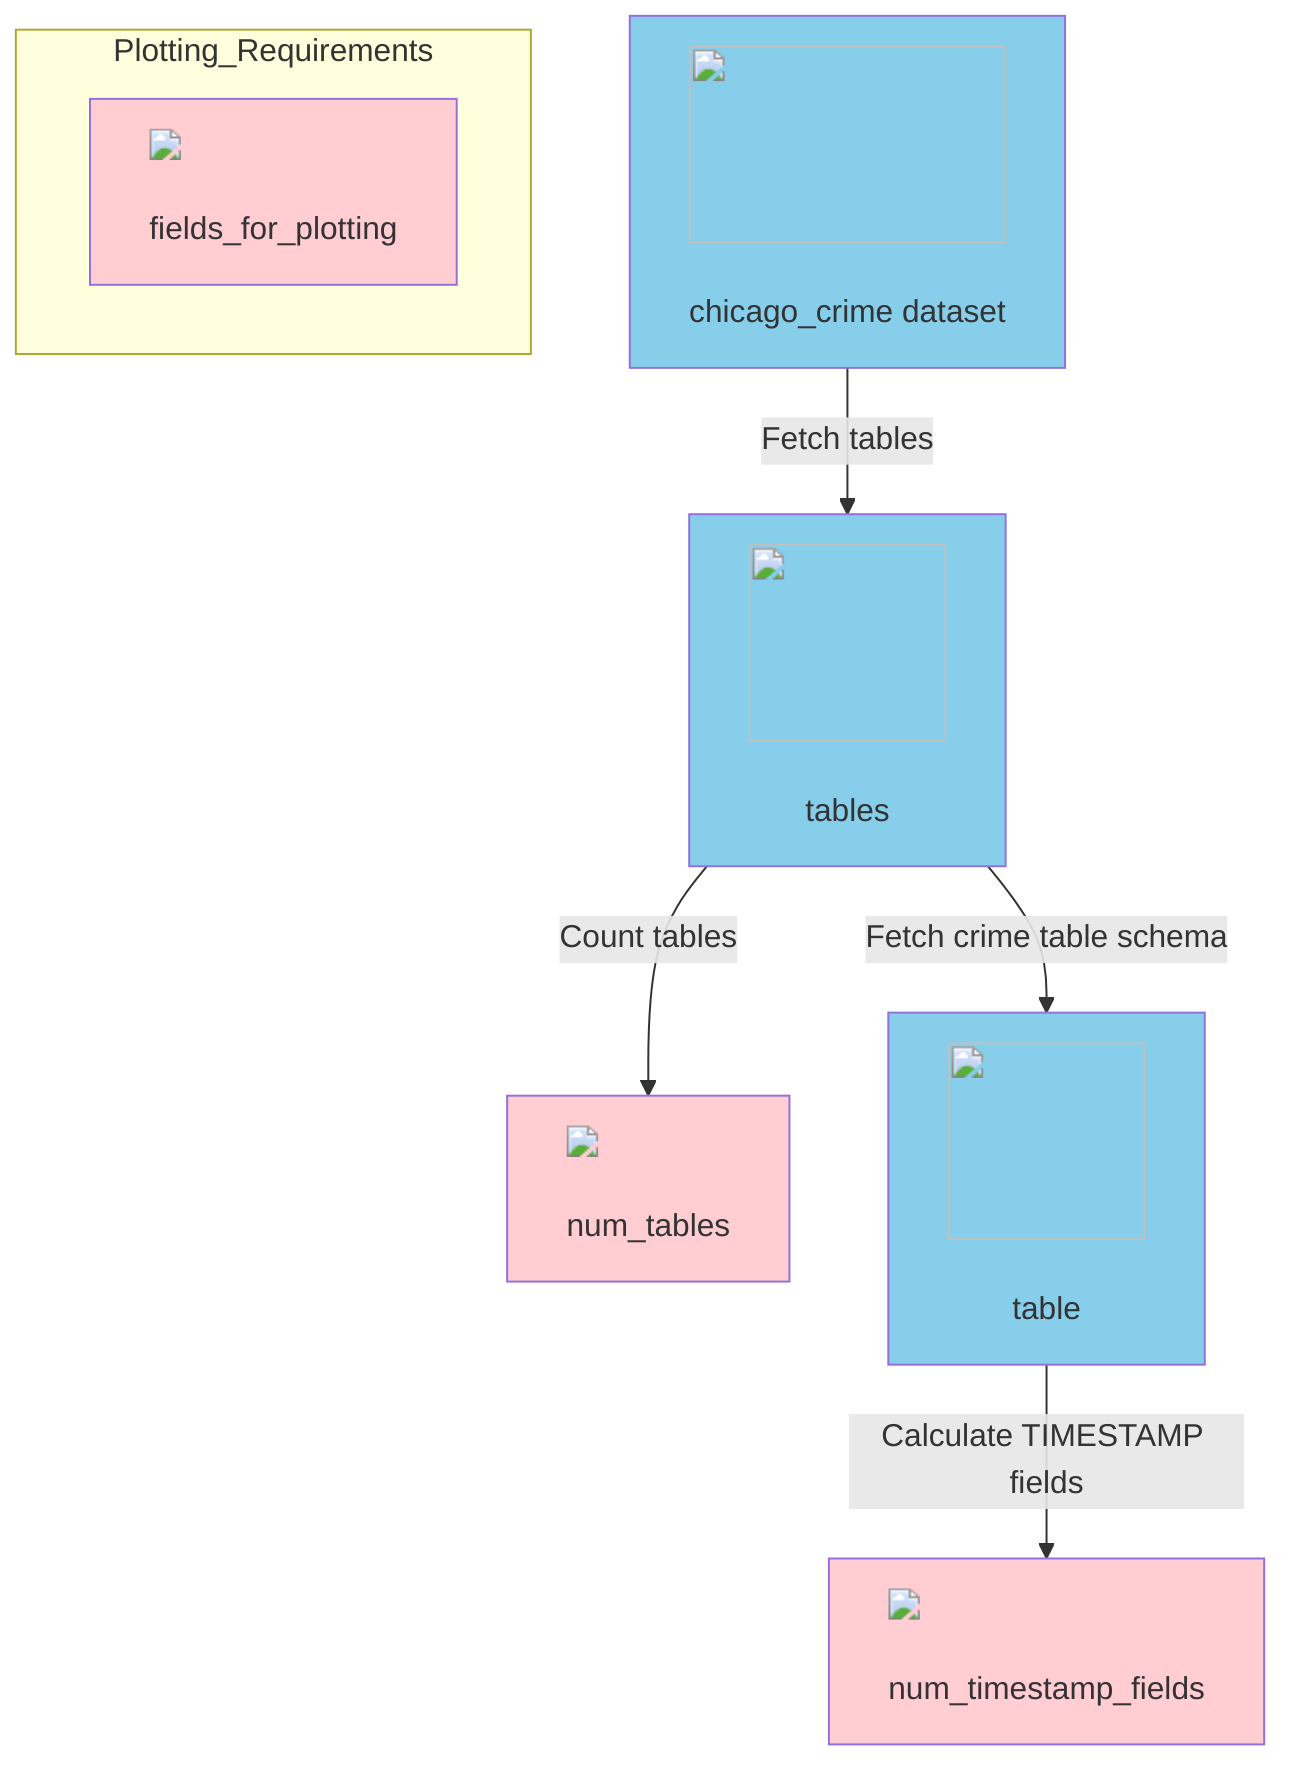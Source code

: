 %%{ init : { "theme" : "default" } }%%
flowchart TD
    A["<img src='icons/database.svg' width=100 height=100/> <br/> chicago_crime dataset"]:::data
    %% Represents the source dataset
    A -->|"Fetch tables"| B["<img src='icons/table.svg' width=100 height=100/> <br/> tables"]:::data
    %% 'tables' variable is fetched from the dataset
    B -->|"Count tables"| C["<img src='dummy_plots/barplot_template.svg'/> <br/> num_tables"]:::plot
    %% 'num_tables' derived by counting 'tables'
    B -->|"Fetch crime table schema"| D["<img src='icons/table.svg' width=100 height=100/> <br/> table"]:::data
    %% 'table' represents fetched schema of crime table
    D -->|"Calculate TIMESTAMP fields"| E["<img src='dummy_plots/hist_template.svg'/> <br/> num_timestamp_fields"]:::plot
    %% 'num_timestamp_fields' derived by examining schema
    subgraph Plotting_Requirements
        F["<img src='dummy_plots/lineplot_template.svg'/> <br/> fields_for_plotting"]:::plot
        %% Hardcoded fields for plotting crime data
    end

    classDef data fill:#87CEEB;
    classDef plot fill:#FFCDD2;